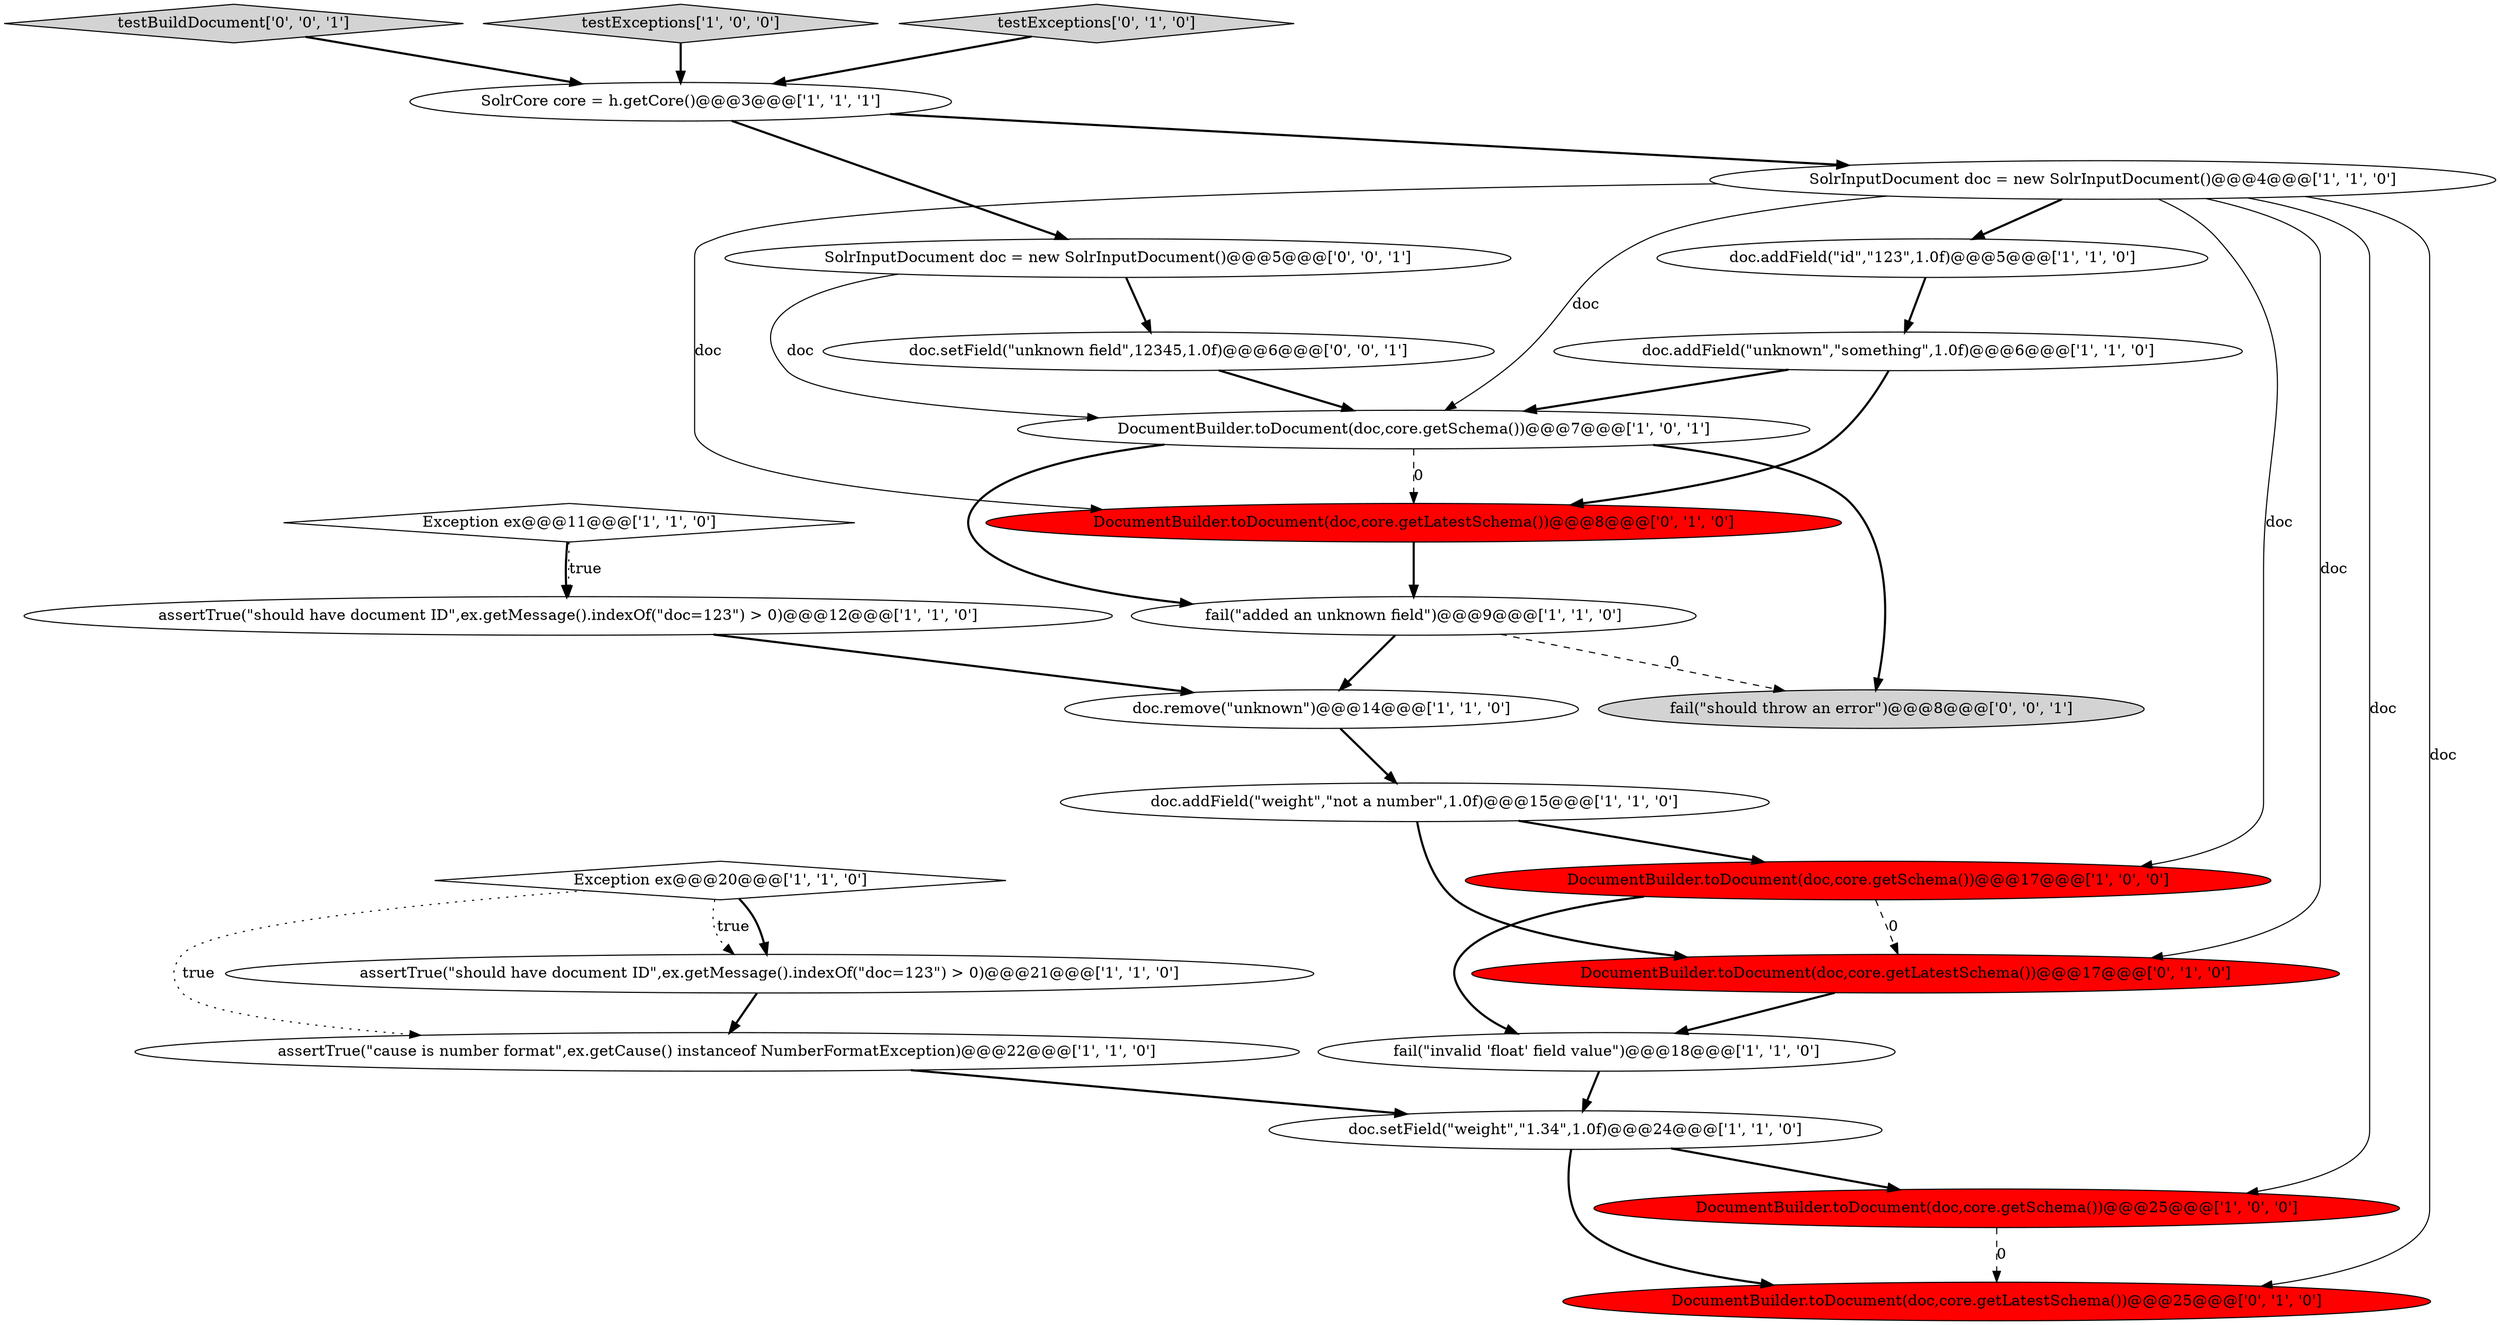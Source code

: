 digraph {
2 [style = filled, label = "assertTrue(\"cause is number format\",ex.getCause() instanceof NumberFormatException)@@@22@@@['1', '1', '0']", fillcolor = white, shape = ellipse image = "AAA0AAABBB1BBB"];
9 [style = filled, label = "assertTrue(\"should have document ID\",ex.getMessage().indexOf(\"doc=123\") > 0)@@@12@@@['1', '1', '0']", fillcolor = white, shape = ellipse image = "AAA0AAABBB1BBB"];
18 [style = filled, label = "DocumentBuilder.toDocument(doc,core.getLatestSchema())@@@8@@@['0', '1', '0']", fillcolor = red, shape = ellipse image = "AAA1AAABBB2BBB"];
14 [style = filled, label = "doc.addField(\"id\",\"123\",1.0f)@@@5@@@['1', '1', '0']", fillcolor = white, shape = ellipse image = "AAA0AAABBB1BBB"];
17 [style = filled, label = "doc.remove(\"unknown\")@@@14@@@['1', '1', '0']", fillcolor = white, shape = ellipse image = "AAA0AAABBB1BBB"];
1 [style = filled, label = "fail(\"added an unknown field\")@@@9@@@['1', '1', '0']", fillcolor = white, shape = ellipse image = "AAA0AAABBB1BBB"];
25 [style = filled, label = "fail(\"should throw an error\")@@@8@@@['0', '0', '1']", fillcolor = lightgray, shape = ellipse image = "AAA0AAABBB3BBB"];
6 [style = filled, label = "assertTrue(\"should have document ID\",ex.getMessage().indexOf(\"doc=123\") > 0)@@@21@@@['1', '1', '0']", fillcolor = white, shape = ellipse image = "AAA0AAABBB1BBB"];
24 [style = filled, label = "testBuildDocument['0', '0', '1']", fillcolor = lightgray, shape = diamond image = "AAA0AAABBB3BBB"];
13 [style = filled, label = "SolrCore core = h.getCore()@@@3@@@['1', '1', '1']", fillcolor = white, shape = ellipse image = "AAA0AAABBB1BBB"];
22 [style = filled, label = "doc.setField(\"unknown field\",12345,1.0f)@@@6@@@['0', '0', '1']", fillcolor = white, shape = ellipse image = "AAA0AAABBB3BBB"];
11 [style = filled, label = "SolrInputDocument doc = new SolrInputDocument()@@@4@@@['1', '1', '0']", fillcolor = white, shape = ellipse image = "AAA0AAABBB1BBB"];
10 [style = filled, label = "testExceptions['1', '0', '0']", fillcolor = lightgray, shape = diamond image = "AAA0AAABBB1BBB"];
16 [style = filled, label = "doc.setField(\"weight\",\"1.34\",1.0f)@@@24@@@['1', '1', '0']", fillcolor = white, shape = ellipse image = "AAA0AAABBB1BBB"];
0 [style = filled, label = "DocumentBuilder.toDocument(doc,core.getSchema())@@@7@@@['1', '0', '1']", fillcolor = white, shape = ellipse image = "AAA0AAABBB1BBB"];
4 [style = filled, label = "DocumentBuilder.toDocument(doc,core.getSchema())@@@25@@@['1', '0', '0']", fillcolor = red, shape = ellipse image = "AAA1AAABBB1BBB"];
5 [style = filled, label = "Exception ex@@@11@@@['1', '1', '0']", fillcolor = white, shape = diamond image = "AAA0AAABBB1BBB"];
12 [style = filled, label = "DocumentBuilder.toDocument(doc,core.getSchema())@@@17@@@['1', '0', '0']", fillcolor = red, shape = ellipse image = "AAA1AAABBB1BBB"];
8 [style = filled, label = "doc.addField(\"unknown\",\"something\",1.0f)@@@6@@@['1', '1', '0']", fillcolor = white, shape = ellipse image = "AAA0AAABBB1BBB"];
7 [style = filled, label = "doc.addField(\"weight\",\"not a number\",1.0f)@@@15@@@['1', '1', '0']", fillcolor = white, shape = ellipse image = "AAA0AAABBB1BBB"];
23 [style = filled, label = "SolrInputDocument doc = new SolrInputDocument()@@@5@@@['0', '0', '1']", fillcolor = white, shape = ellipse image = "AAA0AAABBB3BBB"];
19 [style = filled, label = "DocumentBuilder.toDocument(doc,core.getLatestSchema())@@@25@@@['0', '1', '0']", fillcolor = red, shape = ellipse image = "AAA1AAABBB2BBB"];
21 [style = filled, label = "testExceptions['0', '1', '0']", fillcolor = lightgray, shape = diamond image = "AAA0AAABBB2BBB"];
3 [style = filled, label = "Exception ex@@@20@@@['1', '1', '0']", fillcolor = white, shape = diamond image = "AAA0AAABBB1BBB"];
15 [style = filled, label = "fail(\"invalid 'float' field value\")@@@18@@@['1', '1', '0']", fillcolor = white, shape = ellipse image = "AAA0AAABBB1BBB"];
20 [style = filled, label = "DocumentBuilder.toDocument(doc,core.getLatestSchema())@@@17@@@['0', '1', '0']", fillcolor = red, shape = ellipse image = "AAA1AAABBB2BBB"];
12->20 [style = dashed, label="0"];
5->9 [style = bold, label=""];
11->14 [style = bold, label=""];
7->12 [style = bold, label=""];
8->18 [style = bold, label=""];
3->2 [style = dotted, label="true"];
12->15 [style = bold, label=""];
3->6 [style = bold, label=""];
9->17 [style = bold, label=""];
7->20 [style = bold, label=""];
3->6 [style = dotted, label="true"];
16->19 [style = bold, label=""];
15->16 [style = bold, label=""];
13->11 [style = bold, label=""];
1->17 [style = bold, label=""];
6->2 [style = bold, label=""];
8->0 [style = bold, label=""];
17->7 [style = bold, label=""];
23->22 [style = bold, label=""];
22->0 [style = bold, label=""];
10->13 [style = bold, label=""];
18->1 [style = bold, label=""];
0->25 [style = bold, label=""];
0->1 [style = bold, label=""];
11->18 [style = solid, label="doc"];
13->23 [style = bold, label=""];
5->9 [style = dotted, label="true"];
0->18 [style = dashed, label="0"];
11->12 [style = solid, label="doc"];
4->19 [style = dashed, label="0"];
14->8 [style = bold, label=""];
11->4 [style = solid, label="doc"];
16->4 [style = bold, label=""];
11->20 [style = solid, label="doc"];
1->25 [style = dashed, label="0"];
20->15 [style = bold, label=""];
11->19 [style = solid, label="doc"];
11->0 [style = solid, label="doc"];
23->0 [style = solid, label="doc"];
21->13 [style = bold, label=""];
24->13 [style = bold, label=""];
2->16 [style = bold, label=""];
}
